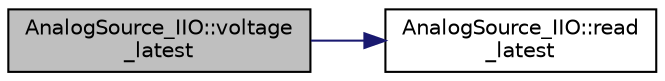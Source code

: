 digraph "AnalogSource_IIO::voltage_latest"
{
 // INTERACTIVE_SVG=YES
  edge [fontname="Helvetica",fontsize="10",labelfontname="Helvetica",labelfontsize="10"];
  node [fontname="Helvetica",fontsize="10",shape=record];
  rankdir="LR";
  Node1 [label="AnalogSource_IIO::voltage\l_latest",height=0.2,width=0.4,color="black", fillcolor="grey75", style="filled", fontcolor="black"];
  Node1 -> Node2 [color="midnightblue",fontsize="10",style="solid",fontname="Helvetica"];
  Node2 [label="AnalogSource_IIO::read\l_latest",height=0.2,width=0.4,color="black", fillcolor="white", style="filled",URL="$classAnalogSource__IIO.html#ae25f06a820a8c6b32608c454f60773dc"];
}
